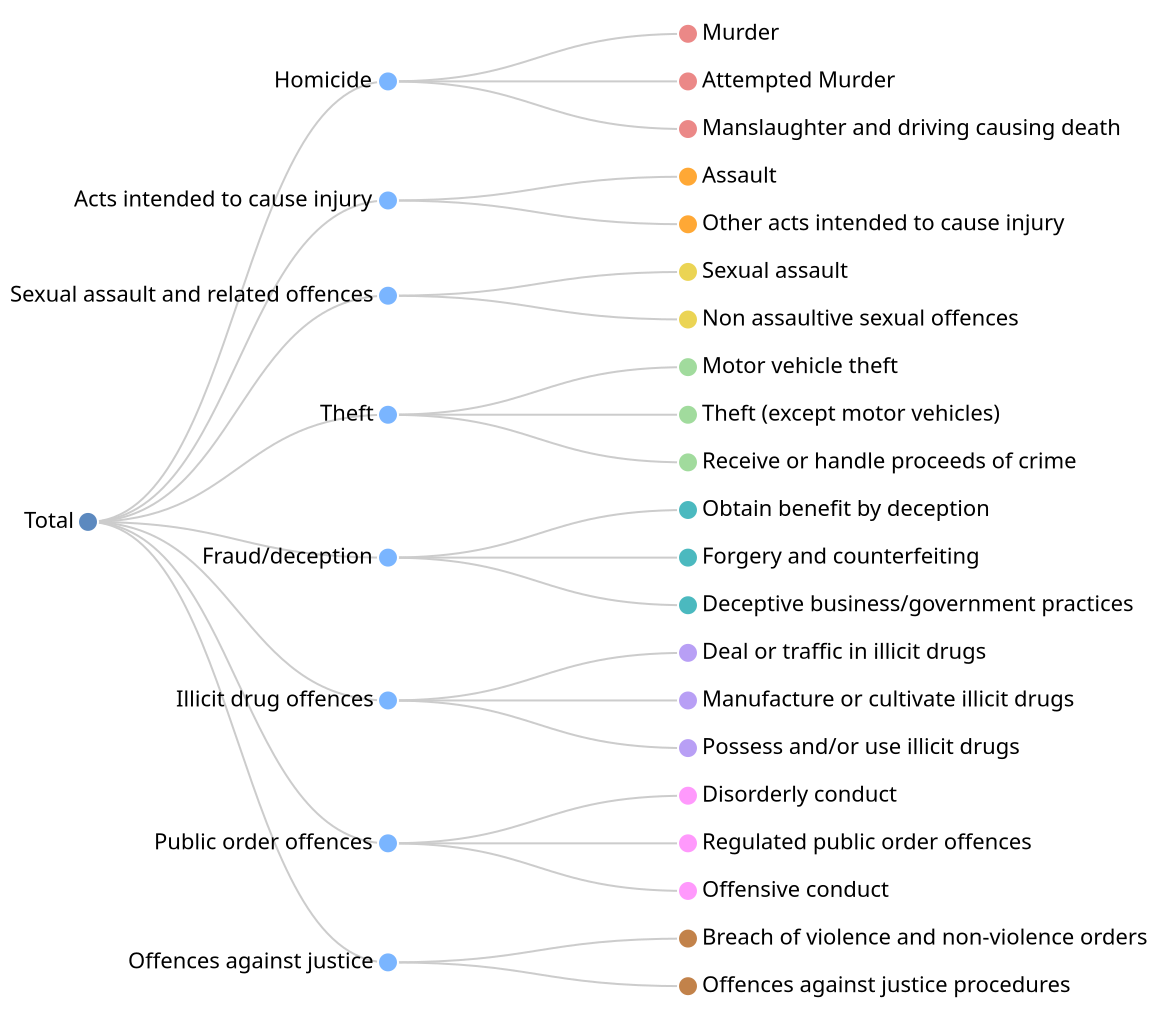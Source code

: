 {
    "$schema": "https://vega.github.io/schema/vega/v5.json",
    "width": 400,
    "height": 500,
    "padding": 5,
  
    "signals": [
      {
        "name": "labels", "value": true
      },
      {
        "name": "layout", "value": "tidy"
      },
      {
        "name": "Links", "value": "diagonal",
        "bind": {
          "input": "select",
          "options": ["line", "curve", "diagonal", "orthogonal"]
        }
      },
      {
        "name": "separation", "value": false
      },
      {
        "name": "Type", "value": "All",
        "bind": {
          "input": "select",
          "options": ["All", "Total", "Homicide", "Acts intended to cause injury", "Sexual assault and related offences", "Theft", "Fraud/deception", "Illicit drug offences", "Public order offences", "Offences against justice"]
        }
      }
    ],
  
    "data": [
        {
          "name": "tree",
          "values": [
            {"id": "Total", "parent": null, "value": 1632},

            {"id": "Homicide", "parent": "Total", "value": 2.8},
            {"id": "Murder", "parent": "Homicide", "value": 1.2},
            {"id": "Attempted Murder", "parent": "Homicide", "value": 0.6},
            {"id": "Manslaughter and driving causing death", "parent": "Homicide", "value": 1.0},

            {"id": "Acts intended to cause injury", "parent": "Total", "value": 370.7},
            {"id": "Assault", "parent": "Acts intended to cause injury", "value": 334.1},
            {"id": "Other acts intended to cause injury", "parent": "Acts intended to cause injury", "value": 36.6},

            {"id": "Sexual assault and related offences", "parent": "Total", "value": 39.7},
            {"id": "Sexual assault", "parent": "Sexual assault and related offences", "value": 27.1},
            {"id": "Non assaultive sexual offences", "parent": "Sexual assault and related offences", "value": 12.7},

            {"id": "Theft", "parent": "Total", "value": 130.6},
            {"id": "Motor vehicle theft", "parent": "Theft", "value": 21.2},
            {"id": "Theft (except motor vehicles)", "parent": "Theft", "value": 93.3},
            {"id": "Receive or handle proceeds of crime", "parent": "Theft", "value": 15.3},

            {"id": "Fraud/deception", "parent": "Total", "value": 37.2},
            {"id": "Obtain benefit by deception", "parent": "Fraud/deception", "value": 30.0},
            {"id": "Forgery and counterfeiting", "parent": "Fraud/deception", "value": 1.7},
            {"id": "Deceptive business/government practices", "parent": "Fraud/deception", "value": 0.4},

            {"id": "Illicit drug offences", "parent": "Total", "value": 224.9},
            {"id": "Deal or traffic in illicit drugs", "parent": "Illicit drug offences", "value": 31.8},
            {"id": "Manufacture or cultivate illicit drugs", "parent": "Illicit drug offences", "value": 19},
            {"id": "Possess and/or use illicit drugs", "parent": "Illicit drug offences", "value": 149.3},

            {"id": "Public order offences", "parent": "Total", "value": 150.6},
            {"id": "Disorderly conduct", "parent": "Public order offences", "value": 84.1},
            {"id": "Regulated public order offences", "parent": "Public order offences", "value": 38.3},
            {"id": "Offensive conduct", "parent": "Public order offences", "value": 28.2},

            {"id": "Offences against justice", "parent": "Total", "value": 126.8},
            {"id": "Breach of violence and non-violence orders", "parent": "Offences against justice", "value": 81.0},
            {"id": "Offences against justice procedures", "parent": "Offences against justice", "value": 32.3}
            
          ],
          "transform": [
            {
              "type": "stratify",
              "key": "id",
              "parentKey": "parent"
            },


            {
              "type": "tree",
              "method": {"signal": "layout"},
              "size": [{"signal": "height"}, {"signal": "width - 100"}],
              "separation": {"signal": "separation"},
              "as": ["y", "x", "depth", "children"]
            }
          ]
        },
        {
          "name": "Links",
          "source": "tree",
          "transform": [
            { "type": "treelinks" },
            {
              "type": "linkpath",
              "orient": "horizontal",
              "shape": {"signal": "Links"}
            }
          ]
        }
      ],
  
      "scales": [
        {
          "name": "color",
          "type": "ordinal",
          "domain": {"data": "tree", "field": "parent"},
          "range": ["#5C89BF", "#7AB5FF", "#EB8887", "#FFA835", "#EBD454", "#A1DB9D", "#4BB9BF", "#B89FF5", "#FF99FC", "#C2824A"]
        }
      ],
  
    "marks": [
      {
        "type": "path",
        "from": {"data": "Links"},
        "encode": {
          "update": {
            "path": {"field": "path"},
            "stroke": {"value": "#ccc"}
          }
        }
      },
      {
        "type": "symbol",
        "from": {"data": "tree"},
        "encode": {
          "enter": {
            "size": {"value": 100},
            "stroke": {"value": "#fff"}
          },
          "update": {
            "x": {"field": "x"},
            "y": {"field": "y"},
            "fill": {"scale": "color", "field": "parent"},
            "opacity": {"signal": "Type === 'All' || datum.id === Type || datum.parent === Type ? 1 : 0.2"},
            "tooltip": {
                "signal": "{'Type': datum.id, 'Amount of offcences': datum.value}"
            }
          }
        }
      },
      {
        "type": "text",
        "from": {"data": "tree"},
        "encode": {
          "enter": {
            "text": {"field": "id"},
            "fontSize": {"value": 11},
            "baseline": {"value": "middle"}
          },
          "update": {
            "x": {"field": "x"},
            "y": {"field": "y"},
            "dx": {"signal": "datum.children ? -7 : 7"},
            "align": {"signal": "datum.children ? 'right' : 'left'"},
            "opacity": {"signal": "labels && (Type === 'All' || datum.id === Type || datum.parent === Type) ? 1 : 0.2"}
          }
        }
      }
    ]
  }


